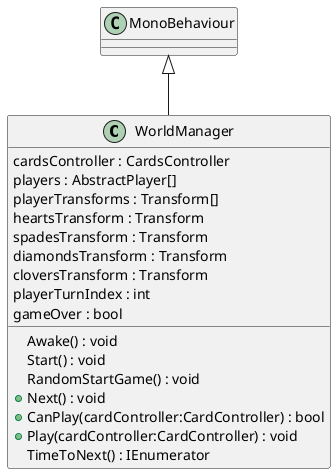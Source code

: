 @startuml
class WorldManager {
    cardsController : CardsController
    players : AbstractPlayer[]
    playerTransforms : Transform[]
    heartsTransform : Transform
    spadesTransform : Transform
    diamondsTransform : Transform
    cloversTransform : Transform
    playerTurnIndex : int
    gameOver : bool
    Awake() : void
    Start() : void
    RandomStartGame() : void
    + Next() : void
    + CanPlay(cardController:CardController) : bool
    + Play(cardController:CardController) : void
    TimeToNext() : IEnumerator
}
MonoBehaviour <|-- WorldManager
@enduml
